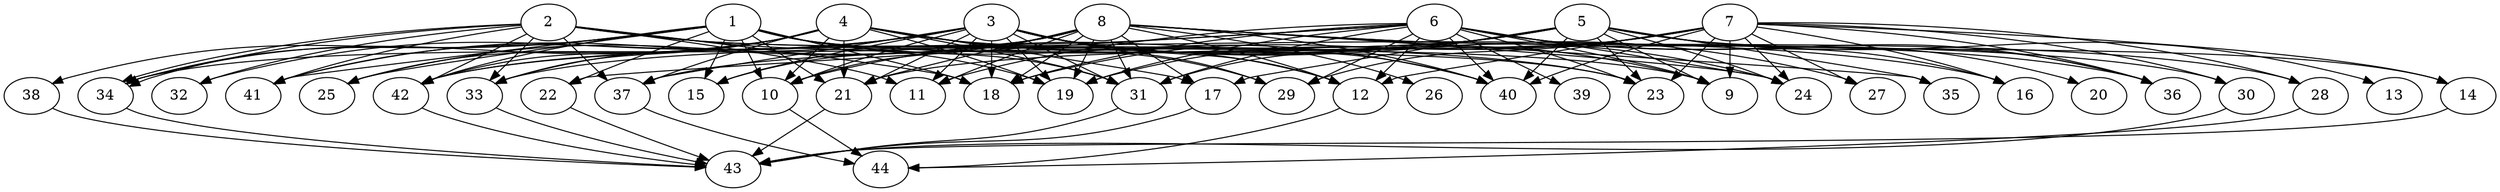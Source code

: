 // DAG (tier=3-complex, mode=data, n=44, ccr=0.537, fat=0.833, density=0.727, regular=0.277, jump=0.255, mindata=4194304, maxdata=33554432)
// DAG automatically generated by daggen at Sun Aug 24 16:33:35 2025
// /home/ermia/Project/Environments/daggen/bin/daggen --dot --ccr 0.537 --fat 0.833 --regular 0.277 --density 0.727 --jump 0.255 --mindata 4194304 --maxdata 33554432 -n 44 
digraph G {
  1 [size="747319919321130880", alpha="0.01", expect_size="373659959660565440"]
  1 -> 10 [size ="646959010414592"]
  1 -> 15 [size ="646959010414592"]
  1 -> 18 [size ="646959010414592"]
  1 -> 21 [size ="646959010414592"]
  1 -> 22 [size ="646959010414592"]
  1 -> 23 [size ="646959010414592"]
  1 -> 25 [size ="646959010414592"]
  1 -> 31 [size ="646959010414592"]
  1 -> 34 [size ="646959010414592"]
  1 -> 36 [size ="646959010414592"]
  1 -> 38 [size ="646959010414592"]
  1 -> 40 [size ="646959010414592"]
  1 -> 41 [size ="646959010414592"]
  1 -> 42 [size ="646959010414592"]
  2 [size="4794064393844940", alpha="0.04", expect_size="2397032196922470"]
  2 -> 11 [size ="341025235140608"]
  2 -> 16 [size ="341025235140608"]
  2 -> 18 [size ="341025235140608"]
  2 -> 19 [size ="341025235140608"]
  2 -> 23 [size ="341025235140608"]
  2 -> 32 [size ="341025235140608"]
  2 -> 33 [size ="341025235140608"]
  2 -> 34 [size ="341025235140608"]
  2 -> 34 [size ="341025235140608"]
  2 -> 37 [size ="341025235140608"]
  2 -> 41 [size ="341025235140608"]
  2 -> 42 [size ="341025235140608"]
  3 [size="24426965602941272064000", alpha="0.13", expect_size="12213482801470636032000"]
  3 -> 9 [size ="6734980369612800"]
  3 -> 10 [size ="6734980369612800"]
  3 -> 11 [size ="6734980369612800"]
  3 -> 12 [size ="6734980369612800"]
  3 -> 15 [size ="6734980369612800"]
  3 -> 18 [size ="6734980369612800"]
  3 -> 19 [size ="6734980369612800"]
  3 -> 21 [size ="6734980369612800"]
  3 -> 24 [size ="6734980369612800"]
  3 -> 27 [size ="6734980369612800"]
  3 -> 29 [size ="6734980369612800"]
  3 -> 31 [size ="6734980369612800"]
  3 -> 32 [size ="6734980369612800"]
  3 -> 33 [size ="6734980369612800"]
  3 -> 37 [size ="6734980369612800"]
  3 -> 40 [size ="6734980369612800"]
  3 -> 41 [size ="6734980369612800"]
  4 [size="16786217037711628288", alpha="0.16", expect_size="8393108518855814144"]
  4 -> 9 [size ="6700322156183552"]
  4 -> 10 [size ="6700322156183552"]
  4 -> 12 [size ="6700322156183552"]
  4 -> 17 [size ="6700322156183552"]
  4 -> 19 [size ="6700322156183552"]
  4 -> 21 [size ="6700322156183552"]
  4 -> 25 [size ="6700322156183552"]
  4 -> 29 [size ="6700322156183552"]
  4 -> 31 [size ="6700322156183552"]
  4 -> 33 [size ="6700322156183552"]
  4 -> 34 [size ="6700322156183552"]
  4 -> 37 [size ="6700322156183552"]
  4 -> 42 [size ="6700322156183552"]
  5 [size="110374022246552640", alpha="0.13", expect_size="55187011123276320"]
  5 -> 9 [size ="7707598522417152"]
  5 -> 10 [size ="7707598522417152"]
  5 -> 13 [size ="7707598522417152"]
  5 -> 14 [size ="7707598522417152"]
  5 -> 17 [size ="7707598522417152"]
  5 -> 23 [size ="7707598522417152"]
  5 -> 24 [size ="7707598522417152"]
  5 -> 31 [size ="7707598522417152"]
  5 -> 33 [size ="7707598522417152"]
  5 -> 35 [size ="7707598522417152"]
  5 -> 36 [size ="7707598522417152"]
  5 -> 37 [size ="7707598522417152"]
  5 -> 40 [size ="7707598522417152"]
  5 -> 42 [size ="7707598522417152"]
  6 [size="238573715214542336", alpha="0.02", expect_size="119286857607271168"]
  6 -> 9 [size ="401584148185088"]
  6 -> 11 [size ="401584148185088"]
  6 -> 12 [size ="401584148185088"]
  6 -> 16 [size ="401584148185088"]
  6 -> 18 [size ="401584148185088"]
  6 -> 19 [size ="401584148185088"]
  6 -> 20 [size ="401584148185088"]
  6 -> 22 [size ="401584148185088"]
  6 -> 23 [size ="401584148185088"]
  6 -> 24 [size ="401584148185088"]
  6 -> 29 [size ="401584148185088"]
  6 -> 31 [size ="401584148185088"]
  6 -> 36 [size ="401584148185088"]
  6 -> 39 [size ="401584148185088"]
  6 -> 40 [size ="401584148185088"]
  6 -> 42 [size ="401584148185088"]
  7 [size="44677731528879904", alpha="0.18", expect_size="22338865764439952"]
  7 -> 9 [size ="3485529169461248"]
  7 -> 12 [size ="3485529169461248"]
  7 -> 14 [size ="3485529169461248"]
  7 -> 16 [size ="3485529169461248"]
  7 -> 18 [size ="3485529169461248"]
  7 -> 19 [size ="3485529169461248"]
  7 -> 21 [size ="3485529169461248"]
  7 -> 23 [size ="3485529169461248"]
  7 -> 24 [size ="3485529169461248"]
  7 -> 27 [size ="3485529169461248"]
  7 -> 28 [size ="3485529169461248"]
  7 -> 29 [size ="3485529169461248"]
  7 -> 30 [size ="3485529169461248"]
  7 -> 36 [size ="3485529169461248"]
  7 -> 40 [size ="3485529169461248"]
  8 [size="5311340676534400", alpha="0.06", expect_size="2655670338267200"]
  8 -> 10 [size ="549289944154112"]
  8 -> 11 [size ="549289944154112"]
  8 -> 12 [size ="549289944154112"]
  8 -> 15 [size ="549289944154112"]
  8 -> 17 [size ="549289944154112"]
  8 -> 18 [size ="549289944154112"]
  8 -> 19 [size ="549289944154112"]
  8 -> 21 [size ="549289944154112"]
  8 -> 24 [size ="549289944154112"]
  8 -> 25 [size ="549289944154112"]
  8 -> 26 [size ="549289944154112"]
  8 -> 28 [size ="549289944154112"]
  8 -> 30 [size ="549289944154112"]
  8 -> 31 [size ="549289944154112"]
  8 -> 34 [size ="549289944154112"]
  8 -> 35 [size ="549289944154112"]
  8 -> 40 [size ="549289944154112"]
  8 -> 41 [size ="549289944154112"]
  9 [size="78483908731081856", alpha="0.08", expect_size="39241954365540928"]
  10 [size="25628038683527596736512", alpha="0.14", expect_size="12814019341763798368256"]
  10 -> 44 [size ="6953982085824512"]
  11 [size="130662801457846944", alpha="0.08", expect_size="65331400728923472"]
  12 [size="1561222986050768896", alpha="0.04", expect_size="780611493025384448"]
  12 -> 44 [size ="1321437293969408"]
  13 [size="81521824623451632", alpha="0.10", expect_size="40760912311725816"]
  14 [size="11765228616907468800", alpha="0.04", expect_size="5882614308453734400"]
  14 -> 43 [size ="4030244310745088"]
  15 [size="371444077217080832", alpha="0.03", expect_size="185722038608540416"]
  16 [size="13574396129245521920", alpha="0.03", expect_size="6787198064622760960"]
  17 [size="4832417811863801856", alpha="0.05", expect_size="2416208905931900928"]
  17 -> 43 [size ="1951899192393728"]
  18 [size="2297445688128022528", alpha="0.01", expect_size="1148722844064011264"]
  19 [size="134688831528161600", alpha="0.00", expect_size="67344415764080800"]
  20 [size="8777910299108849664", alpha="0.01", expect_size="4388955149554424832"]
  21 [size="8507139758503204", alpha="0.16", expect_size="4253569879251602"]
  21 -> 43 [size ="676762056916992"]
  22 [size="83654360620611928064", alpha="0.00", expect_size="41827180310305964032"]
  22 -> 43 [size ="153020297904128"]
  23 [size="5539716879719394304", alpha="0.15", expect_size="2769858439859697152"]
  24 [size="16942845885468725215232", alpha="0.02", expect_size="8471422942734362607616"]
  25 [size="3360709379024888832", alpha="0.17", expect_size="1680354689512444416"]
  26 [size="12921600527362533883904", alpha="0.08", expect_size="6460800263681266941952"]
  27 [size="5853440590162965504", alpha="0.06", expect_size="2926720295081482752"]
  28 [size="373374056694571840", alpha="0.03", expect_size="186687028347285920"]
  28 -> 44 [size ="8760965633933312"]
  29 [size="15142258633452027904000", alpha="0.14", expect_size="7571129316726013952000"]
  30 [size="16978215932044488", alpha="0.00", expect_size="8489107966022244"]
  30 -> 43 [size ="282971772813312"]
  31 [size="11159802062760000", alpha="0.15", expect_size="5579901031380000"]
  31 -> 43 [size ="193112500600832"]
  32 [size="6625271619261474816", alpha="0.18", expect_size="3312635809630737408"]
  33 [size="731475564930086731776", alpha="0.16", expect_size="365737782465043365888"]
  33 -> 43 [size ="649466172407808"]
  34 [size="9486595516988085239808", alpha="0.05", expect_size="4743297758494042619904"]
  34 -> 43 [size ="3585063971192832"]
  35 [size="135510345755450671104", alpha="0.00", expect_size="67755172877725335552"]
  36 [size="47040465402791944", alpha="0.18", expect_size="23520232701395972"]
  37 [size="76443714793427040", alpha="0.16", expect_size="38221857396713520"]
  37 -> 44 [size ="5234913850687488"]
  38 [size="6645377730753304", alpha="0.01", expect_size="3322688865376652"]
  38 -> 43 [size ="247155101007872"]
  39 [size="1273783265208402182144", alpha="0.15", expect_size="636891632604201091072"]
  40 [size="57605320558173008", alpha="0.09", expect_size="28802660279086504"]
  41 [size="264541829046018528", alpha="0.11", expect_size="132270914523009264"]
  42 [size="15217208556309300", alpha="0.03", expect_size="7608604278154650"]
  42 -> 43 [size ="451571930365952"]
  43 [size="270508990197684832", alpha="0.05", expect_size="135254495098842416"]
  44 [size="575342801681744512", alpha="0.17", expect_size="287671400840872256"]
}